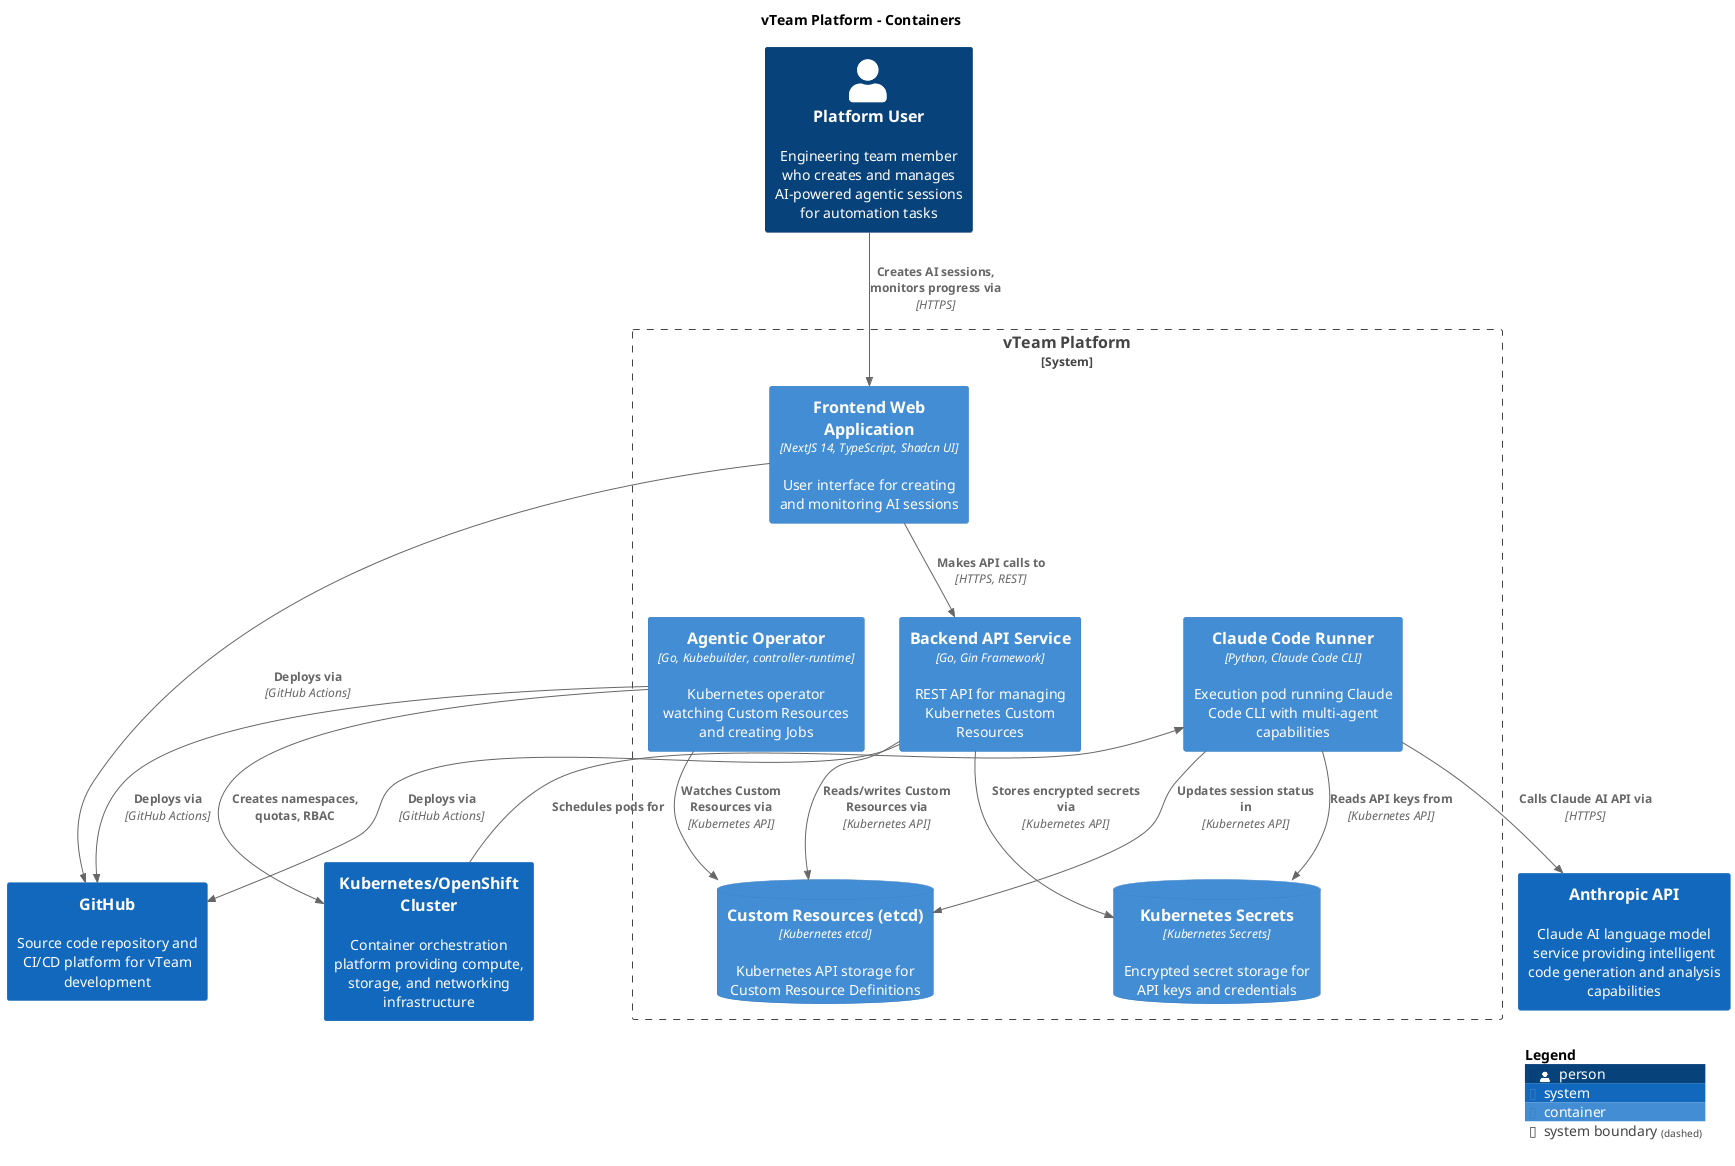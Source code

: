 @startuml
set separator none
title vTeam Platform - Containers

top to bottom direction

!include <C4/C4>
!include <C4/C4_Context>
!include <C4/C4_Container>

Person(PlatformUser, "Platform User", $descr="Engineering team member who creates and manages AI-powered agentic sessions for automation tasks", $tags="", $link="")
System(AnthropicAPI, "Anthropic API", $descr="Claude AI language model service providing intelligent code generation and analysis capabilities", $tags="", $link="")
System(KubernetesOpenShiftCluster, "Kubernetes/OpenShift Cluster", $descr="Container orchestration platform providing compute, storage, and networking infrastructure", $tags="", $link="")
System(GitHub, "GitHub", $descr="Source code repository and CI/CD platform for vTeam development", $tags="", $link="")

System_Boundary("vTeamPlatform_boundary", "vTeam Platform", $tags="") {
  Container(vTeamPlatform.BackendAPIService, "Backend API Service", $techn="Go, Gin Framework", $descr="REST API for managing Kubernetes Custom Resources", $tags="", $link="")
  Container(vTeamPlatform.AgenticOperator, "Agentic Operator", $techn="Go, Kubebuilder, controller-runtime", $descr="Kubernetes operator watching Custom Resources and creating Jobs", $tags="", $link="")
  Container(vTeamPlatform.ClaudeCodeRunner, "Claude Code Runner", $techn="Python, Claude Code CLI", $descr="Execution pod running Claude Code CLI with multi-agent capabilities", $tags="", $link="")
  ContainerDb(vTeamPlatform.CustomResourcesetcd, "Custom Resources (etcd)", $techn="Kubernetes etcd", $descr="Kubernetes API storage for Custom Resource Definitions", $tags="", $link="")
  ContainerDb(vTeamPlatform.KubernetesSecrets, "Kubernetes Secrets", $techn="Kubernetes Secrets", $descr="Encrypted secret storage for API keys and credentials", $tags="", $link="")
  Container(vTeamPlatform.FrontendWebApplication, "Frontend Web Application", $techn="NextJS 14, TypeScript, Shadcn UI", $descr="User interface for creating and monitoring AI sessions", $tags="", $link="")
}

Rel(PlatformUser, vTeamPlatform.FrontendWebApplication, "Creates AI sessions, monitors progress via", $techn="HTTPS", $tags="", $link="")
Rel(vTeamPlatform.FrontendWebApplication, vTeamPlatform.BackendAPIService, "Makes API calls to", $techn="HTTPS, REST", $tags="", $link="")
Rel(vTeamPlatform.BackendAPIService, vTeamPlatform.CustomResourcesetcd, "Reads/writes Custom Resources via", $techn="Kubernetes API", $tags="", $link="")
Rel(vTeamPlatform.BackendAPIService, vTeamPlatform.KubernetesSecrets, "Stores encrypted secrets via", $techn="Kubernetes API", $tags="", $link="")
Rel(vTeamPlatform.AgenticOperator, vTeamPlatform.CustomResourcesetcd, "Watches Custom Resources via", $techn="Kubernetes API", $tags="", $link="")
Rel(vTeamPlatform.AgenticOperator, KubernetesOpenShiftCluster, "Creates namespaces, quotas, RBAC", $techn="", $tags="", $link="")
Rel(KubernetesOpenShiftCluster, vTeamPlatform.ClaudeCodeRunner, "Schedules pods for", $techn="", $tags="", $link="")
Rel(vTeamPlatform.ClaudeCodeRunner, vTeamPlatform.CustomResourcesetcd, "Updates session status in", $techn="Kubernetes API", $tags="", $link="")
Rel(vTeamPlatform.ClaudeCodeRunner, AnthropicAPI, "Calls Claude AI API via", $techn="HTTPS", $tags="", $link="")
Rel(vTeamPlatform.ClaudeCodeRunner, vTeamPlatform.KubernetesSecrets, "Reads API keys from", $techn="Kubernetes API", $tags="", $link="")
Rel(vTeamPlatform.FrontendWebApplication, GitHub, "Deploys via", $techn="GitHub Actions", $tags="", $link="")
Rel(vTeamPlatform.BackendAPIService, GitHub, "Deploys via", $techn="GitHub Actions", $tags="", $link="")
Rel(vTeamPlatform.AgenticOperator, GitHub, "Deploys via", $techn="GitHub Actions", $tags="", $link="")

SHOW_LEGEND(true)
@enduml
